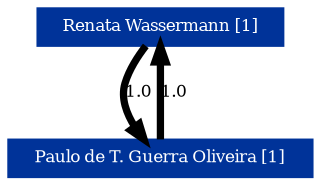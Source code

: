 strict digraph grafo3 {
	graph [bb="0,0,146,82", id=grafo3, overlap=False];
	node [label="\N", fontsize=8, shape=rectangle, style=filled];
	0 [label="Renata Wassermann [1]", URL="http://lattes.cnpq.br/8548608291351316", color="#003399", fontcolor="#FFFFFF", height="0.25", pos="73,73", width="1.6389"];
	1 [label="Paulo de T. Guerra Oliveira [1]", URL="http://lattes.cnpq.br/5228033768526863", color="#003399", fontcolor="#FFFFFF", height="0.25", pos="73,9", width="2.0278"];
	0 -> 1 [arrowhead=normal, arrowsize="0.75", fontsize=8, label="1.0", lp="63,41", penwidth="3.5", pos="e,64.696,18.131 65.265,63.643 61.694,58.718 57.843,52.386 56,46 53.898,38.718 56.539,31.045 60.319,24.587"];
	1 -> 0 [arrowhead=normal, arrowsize="0.75", fontsize=8, label="1.0", lp="80,41", penwidth="3.5", pos="e,73,63.83 73,18.153 73,28.031 73,43.98 73,56.139"];
}
